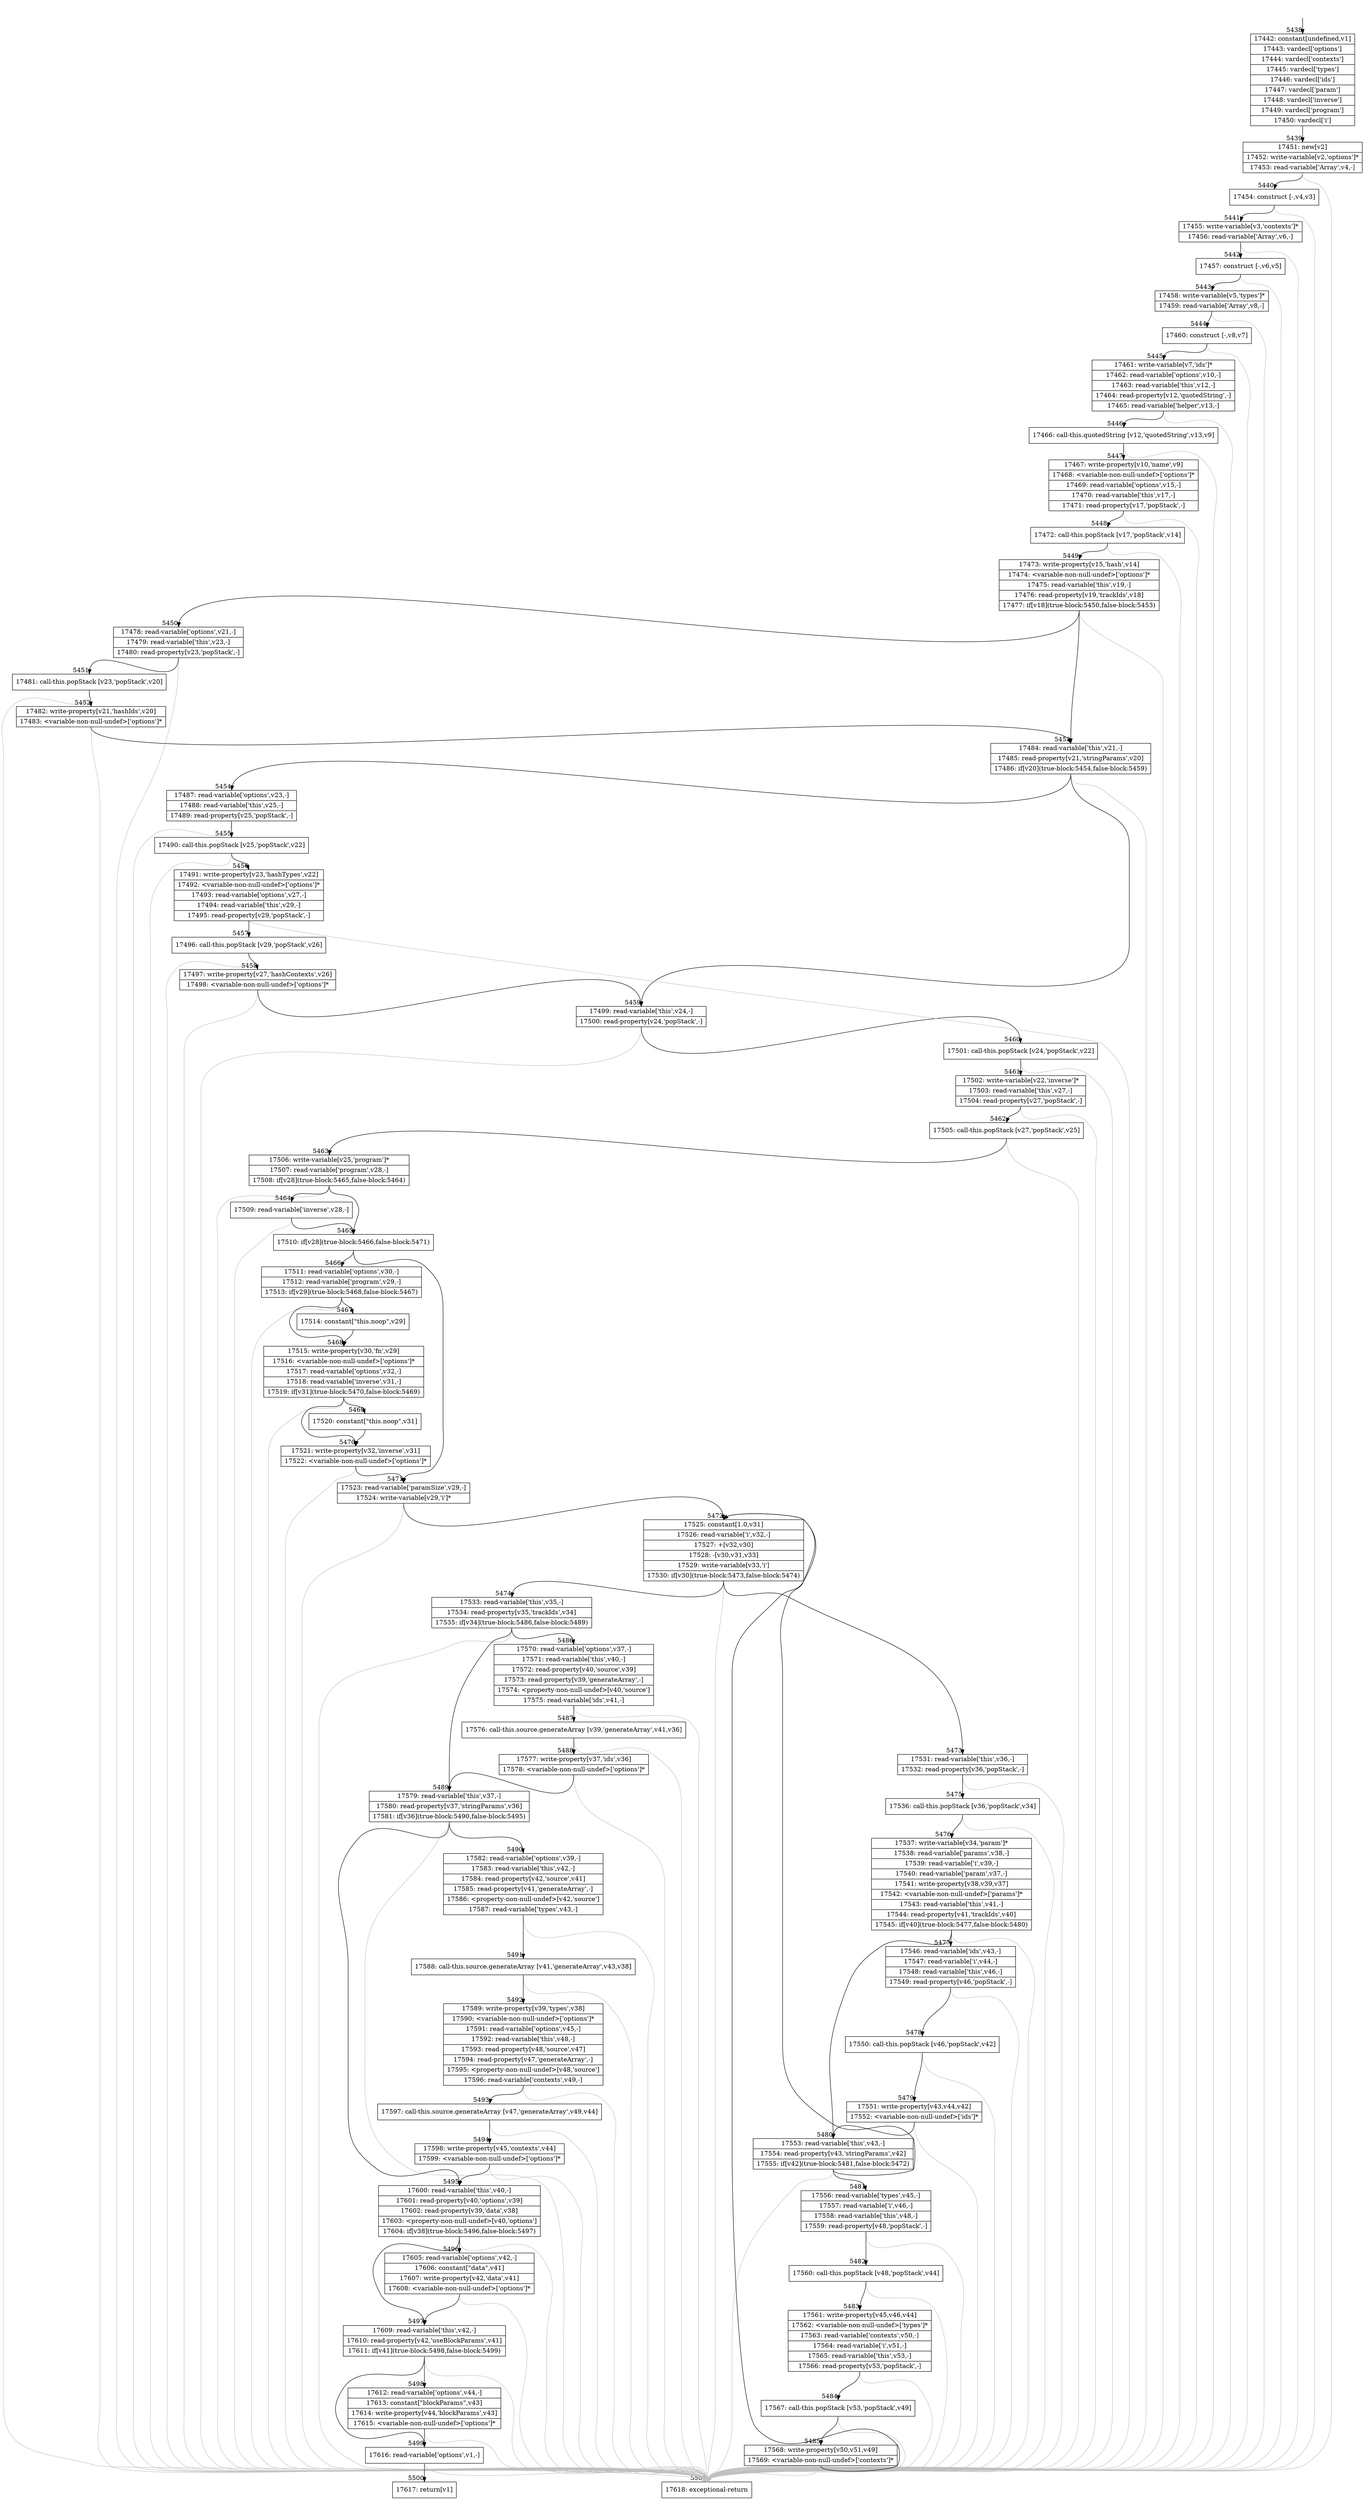 digraph {
rankdir="TD"
BB_entry262[shape=none,label=""];
BB_entry262 -> BB5438 [tailport=s, headport=n, headlabel="    5438"]
BB5438 [shape=record label="{17442: constant[undefined,v1]|17443: vardecl['options']|17444: vardecl['contexts']|17445: vardecl['types']|17446: vardecl['ids']|17447: vardecl['param']|17448: vardecl['inverse']|17449: vardecl['program']|17450: vardecl['i']}" ] 
BB5438 -> BB5439 [tailport=s, headport=n, headlabel="      5439"]
BB5439 [shape=record label="{17451: new[v2]|17452: write-variable[v2,'options']*|17453: read-variable['Array',v4,-]}" ] 
BB5439 -> BB5440 [tailport=s, headport=n, headlabel="      5440"]
BB5439 -> BB5501 [tailport=s, headport=n, color=gray, headlabel="      5501"]
BB5440 [shape=record label="{17454: construct [-,v4,v3]}" ] 
BB5440 -> BB5441 [tailport=s, headport=n, headlabel="      5441"]
BB5440 -> BB5501 [tailport=s, headport=n, color=gray]
BB5441 [shape=record label="{17455: write-variable[v3,'contexts']*|17456: read-variable['Array',v6,-]}" ] 
BB5441 -> BB5442 [tailport=s, headport=n, headlabel="      5442"]
BB5441 -> BB5501 [tailport=s, headport=n, color=gray]
BB5442 [shape=record label="{17457: construct [-,v6,v5]}" ] 
BB5442 -> BB5443 [tailport=s, headport=n, headlabel="      5443"]
BB5442 -> BB5501 [tailport=s, headport=n, color=gray]
BB5443 [shape=record label="{17458: write-variable[v5,'types']*|17459: read-variable['Array',v8,-]}" ] 
BB5443 -> BB5444 [tailport=s, headport=n, headlabel="      5444"]
BB5443 -> BB5501 [tailport=s, headport=n, color=gray]
BB5444 [shape=record label="{17460: construct [-,v8,v7]}" ] 
BB5444 -> BB5445 [tailport=s, headport=n, headlabel="      5445"]
BB5444 -> BB5501 [tailport=s, headport=n, color=gray]
BB5445 [shape=record label="{17461: write-variable[v7,'ids']*|17462: read-variable['options',v10,-]|17463: read-variable['this',v12,-]|17464: read-property[v12,'quotedString',-]|17465: read-variable['helper',v13,-]}" ] 
BB5445 -> BB5446 [tailport=s, headport=n, headlabel="      5446"]
BB5445 -> BB5501 [tailport=s, headport=n, color=gray]
BB5446 [shape=record label="{17466: call-this.quotedString [v12,'quotedString',v13,v9]}" ] 
BB5446 -> BB5447 [tailport=s, headport=n, headlabel="      5447"]
BB5446 -> BB5501 [tailport=s, headport=n, color=gray]
BB5447 [shape=record label="{17467: write-property[v10,'name',v9]|17468: \<variable-non-null-undef\>['options']*|17469: read-variable['options',v15,-]|17470: read-variable['this',v17,-]|17471: read-property[v17,'popStack',-]}" ] 
BB5447 -> BB5448 [tailport=s, headport=n, headlabel="      5448"]
BB5447 -> BB5501 [tailport=s, headport=n, color=gray]
BB5448 [shape=record label="{17472: call-this.popStack [v17,'popStack',v14]}" ] 
BB5448 -> BB5449 [tailport=s, headport=n, headlabel="      5449"]
BB5448 -> BB5501 [tailport=s, headport=n, color=gray]
BB5449 [shape=record label="{17473: write-property[v15,'hash',v14]|17474: \<variable-non-null-undef\>['options']*|17475: read-variable['this',v19,-]|17476: read-property[v19,'trackIds',v18]|17477: if[v18](true-block:5450,false-block:5453)}" ] 
BB5449 -> BB5450 [tailport=s, headport=n, headlabel="      5450"]
BB5449 -> BB5453 [tailport=s, headport=n, headlabel="      5453"]
BB5449 -> BB5501 [tailport=s, headport=n, color=gray]
BB5450 [shape=record label="{17478: read-variable['options',v21,-]|17479: read-variable['this',v23,-]|17480: read-property[v23,'popStack',-]}" ] 
BB5450 -> BB5451 [tailport=s, headport=n, headlabel="      5451"]
BB5450 -> BB5501 [tailport=s, headport=n, color=gray]
BB5451 [shape=record label="{17481: call-this.popStack [v23,'popStack',v20]}" ] 
BB5451 -> BB5452 [tailport=s, headport=n, headlabel="      5452"]
BB5451 -> BB5501 [tailport=s, headport=n, color=gray]
BB5452 [shape=record label="{17482: write-property[v21,'hashIds',v20]|17483: \<variable-non-null-undef\>['options']*}" ] 
BB5452 -> BB5453 [tailport=s, headport=n]
BB5452 -> BB5501 [tailport=s, headport=n, color=gray]
BB5453 [shape=record label="{17484: read-variable['this',v21,-]|17485: read-property[v21,'stringParams',v20]|17486: if[v20](true-block:5454,false-block:5459)}" ] 
BB5453 -> BB5454 [tailport=s, headport=n, headlabel="      5454"]
BB5453 -> BB5459 [tailport=s, headport=n, headlabel="      5459"]
BB5453 -> BB5501 [tailport=s, headport=n, color=gray]
BB5454 [shape=record label="{17487: read-variable['options',v23,-]|17488: read-variable['this',v25,-]|17489: read-property[v25,'popStack',-]}" ] 
BB5454 -> BB5455 [tailport=s, headport=n, headlabel="      5455"]
BB5454 -> BB5501 [tailport=s, headport=n, color=gray]
BB5455 [shape=record label="{17490: call-this.popStack [v25,'popStack',v22]}" ] 
BB5455 -> BB5456 [tailport=s, headport=n, headlabel="      5456"]
BB5455 -> BB5501 [tailport=s, headport=n, color=gray]
BB5456 [shape=record label="{17491: write-property[v23,'hashTypes',v22]|17492: \<variable-non-null-undef\>['options']*|17493: read-variable['options',v27,-]|17494: read-variable['this',v29,-]|17495: read-property[v29,'popStack',-]}" ] 
BB5456 -> BB5457 [tailport=s, headport=n, headlabel="      5457"]
BB5456 -> BB5501 [tailport=s, headport=n, color=gray]
BB5457 [shape=record label="{17496: call-this.popStack [v29,'popStack',v26]}" ] 
BB5457 -> BB5458 [tailport=s, headport=n, headlabel="      5458"]
BB5457 -> BB5501 [tailport=s, headport=n, color=gray]
BB5458 [shape=record label="{17497: write-property[v27,'hashContexts',v26]|17498: \<variable-non-null-undef\>['options']*}" ] 
BB5458 -> BB5459 [tailport=s, headport=n]
BB5458 -> BB5501 [tailport=s, headport=n, color=gray]
BB5459 [shape=record label="{17499: read-variable['this',v24,-]|17500: read-property[v24,'popStack',-]}" ] 
BB5459 -> BB5460 [tailport=s, headport=n, headlabel="      5460"]
BB5459 -> BB5501 [tailport=s, headport=n, color=gray]
BB5460 [shape=record label="{17501: call-this.popStack [v24,'popStack',v22]}" ] 
BB5460 -> BB5461 [tailport=s, headport=n, headlabel="      5461"]
BB5460 -> BB5501 [tailport=s, headport=n, color=gray]
BB5461 [shape=record label="{17502: write-variable[v22,'inverse']*|17503: read-variable['this',v27,-]|17504: read-property[v27,'popStack',-]}" ] 
BB5461 -> BB5462 [tailport=s, headport=n, headlabel="      5462"]
BB5461 -> BB5501 [tailport=s, headport=n, color=gray]
BB5462 [shape=record label="{17505: call-this.popStack [v27,'popStack',v25]}" ] 
BB5462 -> BB5463 [tailport=s, headport=n, headlabel="      5463"]
BB5462 -> BB5501 [tailport=s, headport=n, color=gray]
BB5463 [shape=record label="{17506: write-variable[v25,'program']*|17507: read-variable['program',v28,-]|17508: if[v28](true-block:5465,false-block:5464)}" ] 
BB5463 -> BB5465 [tailport=s, headport=n, headlabel="      5465"]
BB5463 -> BB5464 [tailport=s, headport=n, headlabel="      5464"]
BB5463 -> BB5501 [tailport=s, headport=n, color=gray]
BB5464 [shape=record label="{17509: read-variable['inverse',v28,-]}" ] 
BB5464 -> BB5465 [tailport=s, headport=n]
BB5464 -> BB5501 [tailport=s, headport=n, color=gray]
BB5465 [shape=record label="{17510: if[v28](true-block:5466,false-block:5471)}" ] 
BB5465 -> BB5466 [tailport=s, headport=n, headlabel="      5466"]
BB5465 -> BB5471 [tailport=s, headport=n, headlabel="      5471"]
BB5466 [shape=record label="{17511: read-variable['options',v30,-]|17512: read-variable['program',v29,-]|17513: if[v29](true-block:5468,false-block:5467)}" ] 
BB5466 -> BB5468 [tailport=s, headport=n, headlabel="      5468"]
BB5466 -> BB5467 [tailport=s, headport=n, headlabel="      5467"]
BB5466 -> BB5501 [tailport=s, headport=n, color=gray]
BB5467 [shape=record label="{17514: constant[\"this.noop\",v29]}" ] 
BB5467 -> BB5468 [tailport=s, headport=n]
BB5468 [shape=record label="{17515: write-property[v30,'fn',v29]|17516: \<variable-non-null-undef\>['options']*|17517: read-variable['options',v32,-]|17518: read-variable['inverse',v31,-]|17519: if[v31](true-block:5470,false-block:5469)}" ] 
BB5468 -> BB5470 [tailport=s, headport=n, headlabel="      5470"]
BB5468 -> BB5469 [tailport=s, headport=n, headlabel="      5469"]
BB5468 -> BB5501 [tailport=s, headport=n, color=gray]
BB5469 [shape=record label="{17520: constant[\"this.noop\",v31]}" ] 
BB5469 -> BB5470 [tailport=s, headport=n]
BB5470 [shape=record label="{17521: write-property[v32,'inverse',v31]|17522: \<variable-non-null-undef\>['options']*}" ] 
BB5470 -> BB5471 [tailport=s, headport=n]
BB5470 -> BB5501 [tailport=s, headport=n, color=gray]
BB5471 [shape=record label="{17523: read-variable['paramSize',v29,-]|17524: write-variable[v29,'i']*}" ] 
BB5471 -> BB5472 [tailport=s, headport=n, headlabel="      5472"]
BB5471 -> BB5501 [tailport=s, headport=n, color=gray]
BB5472 [shape=record label="{17525: constant[1.0,v31]|17526: read-variable['i',v32,-]|17527: +[v32,v30]|17528: -[v30,v31,v33]|17529: write-variable[v33,'i']|17530: if[v30](true-block:5473,false-block:5474)}" ] 
BB5472 -> BB5473 [tailport=s, headport=n, headlabel="      5473"]
BB5472 -> BB5474 [tailport=s, headport=n, headlabel="      5474"]
BB5472 -> BB5501 [tailport=s, headport=n, color=gray]
BB5473 [shape=record label="{17531: read-variable['this',v36,-]|17532: read-property[v36,'popStack',-]}" ] 
BB5473 -> BB5475 [tailport=s, headport=n, headlabel="      5475"]
BB5473 -> BB5501 [tailport=s, headport=n, color=gray]
BB5474 [shape=record label="{17533: read-variable['this',v35,-]|17534: read-property[v35,'trackIds',v34]|17535: if[v34](true-block:5486,false-block:5489)}" ] 
BB5474 -> BB5486 [tailport=s, headport=n, headlabel="      5486"]
BB5474 -> BB5489 [tailport=s, headport=n, headlabel="      5489"]
BB5474 -> BB5501 [tailport=s, headport=n, color=gray]
BB5475 [shape=record label="{17536: call-this.popStack [v36,'popStack',v34]}" ] 
BB5475 -> BB5476 [tailport=s, headport=n, headlabel="      5476"]
BB5475 -> BB5501 [tailport=s, headport=n, color=gray]
BB5476 [shape=record label="{17537: write-variable[v34,'param']*|17538: read-variable['params',v38,-]|17539: read-variable['i',v39,-]|17540: read-variable['param',v37,-]|17541: write-property[v38,v39,v37]|17542: \<variable-non-null-undef\>['params']*|17543: read-variable['this',v41,-]|17544: read-property[v41,'trackIds',v40]|17545: if[v40](true-block:5477,false-block:5480)}" ] 
BB5476 -> BB5477 [tailport=s, headport=n, headlabel="      5477"]
BB5476 -> BB5480 [tailport=s, headport=n, headlabel="      5480"]
BB5476 -> BB5501 [tailport=s, headport=n, color=gray]
BB5477 [shape=record label="{17546: read-variable['ids',v43,-]|17547: read-variable['i',v44,-]|17548: read-variable['this',v46,-]|17549: read-property[v46,'popStack',-]}" ] 
BB5477 -> BB5478 [tailport=s, headport=n, headlabel="      5478"]
BB5477 -> BB5501 [tailport=s, headport=n, color=gray]
BB5478 [shape=record label="{17550: call-this.popStack [v46,'popStack',v42]}" ] 
BB5478 -> BB5479 [tailport=s, headport=n, headlabel="      5479"]
BB5478 -> BB5501 [tailport=s, headport=n, color=gray]
BB5479 [shape=record label="{17551: write-property[v43,v44,v42]|17552: \<variable-non-null-undef\>['ids']*}" ] 
BB5479 -> BB5480 [tailport=s, headport=n]
BB5479 -> BB5501 [tailport=s, headport=n, color=gray]
BB5480 [shape=record label="{17553: read-variable['this',v43,-]|17554: read-property[v43,'stringParams',v42]|17555: if[v42](true-block:5481,false-block:5472)}" ] 
BB5480 -> BB5481 [tailport=s, headport=n, headlabel="      5481"]
BB5480 -> BB5472 [tailport=s, headport=n]
BB5480 -> BB5501 [tailport=s, headport=n, color=gray]
BB5481 [shape=record label="{17556: read-variable['types',v45,-]|17557: read-variable['i',v46,-]|17558: read-variable['this',v48,-]|17559: read-property[v48,'popStack',-]}" ] 
BB5481 -> BB5482 [tailport=s, headport=n, headlabel="      5482"]
BB5481 -> BB5501 [tailport=s, headport=n, color=gray]
BB5482 [shape=record label="{17560: call-this.popStack [v48,'popStack',v44]}" ] 
BB5482 -> BB5483 [tailport=s, headport=n, headlabel="      5483"]
BB5482 -> BB5501 [tailport=s, headport=n, color=gray]
BB5483 [shape=record label="{17561: write-property[v45,v46,v44]|17562: \<variable-non-null-undef\>['types']*|17563: read-variable['contexts',v50,-]|17564: read-variable['i',v51,-]|17565: read-variable['this',v53,-]|17566: read-property[v53,'popStack',-]}" ] 
BB5483 -> BB5484 [tailport=s, headport=n, headlabel="      5484"]
BB5483 -> BB5501 [tailport=s, headport=n, color=gray]
BB5484 [shape=record label="{17567: call-this.popStack [v53,'popStack',v49]}" ] 
BB5484 -> BB5485 [tailport=s, headport=n, headlabel="      5485"]
BB5484 -> BB5501 [tailport=s, headport=n, color=gray]
BB5485 [shape=record label="{17568: write-property[v50,v51,v49]|17569: \<variable-non-null-undef\>['contexts']*}" ] 
BB5485 -> BB5472 [tailport=s, headport=n]
BB5485 -> BB5501 [tailport=s, headport=n, color=gray]
BB5486 [shape=record label="{17570: read-variable['options',v37,-]|17571: read-variable['this',v40,-]|17572: read-property[v40,'source',v39]|17573: read-property[v39,'generateArray',-]|17574: \<property-non-null-undef\>[v40,'source']|17575: read-variable['ids',v41,-]}" ] 
BB5486 -> BB5487 [tailport=s, headport=n, headlabel="      5487"]
BB5486 -> BB5501 [tailport=s, headport=n, color=gray]
BB5487 [shape=record label="{17576: call-this.source.generateArray [v39,'generateArray',v41,v36]}" ] 
BB5487 -> BB5488 [tailport=s, headport=n, headlabel="      5488"]
BB5487 -> BB5501 [tailport=s, headport=n, color=gray]
BB5488 [shape=record label="{17577: write-property[v37,'ids',v36]|17578: \<variable-non-null-undef\>['options']*}" ] 
BB5488 -> BB5489 [tailport=s, headport=n]
BB5488 -> BB5501 [tailport=s, headport=n, color=gray]
BB5489 [shape=record label="{17579: read-variable['this',v37,-]|17580: read-property[v37,'stringParams',v36]|17581: if[v36](true-block:5490,false-block:5495)}" ] 
BB5489 -> BB5490 [tailport=s, headport=n, headlabel="      5490"]
BB5489 -> BB5495 [tailport=s, headport=n, headlabel="      5495"]
BB5489 -> BB5501 [tailport=s, headport=n, color=gray]
BB5490 [shape=record label="{17582: read-variable['options',v39,-]|17583: read-variable['this',v42,-]|17584: read-property[v42,'source',v41]|17585: read-property[v41,'generateArray',-]|17586: \<property-non-null-undef\>[v42,'source']|17587: read-variable['types',v43,-]}" ] 
BB5490 -> BB5491 [tailport=s, headport=n, headlabel="      5491"]
BB5490 -> BB5501 [tailport=s, headport=n, color=gray]
BB5491 [shape=record label="{17588: call-this.source.generateArray [v41,'generateArray',v43,v38]}" ] 
BB5491 -> BB5492 [tailport=s, headport=n, headlabel="      5492"]
BB5491 -> BB5501 [tailport=s, headport=n, color=gray]
BB5492 [shape=record label="{17589: write-property[v39,'types',v38]|17590: \<variable-non-null-undef\>['options']*|17591: read-variable['options',v45,-]|17592: read-variable['this',v48,-]|17593: read-property[v48,'source',v47]|17594: read-property[v47,'generateArray',-]|17595: \<property-non-null-undef\>[v48,'source']|17596: read-variable['contexts',v49,-]}" ] 
BB5492 -> BB5493 [tailport=s, headport=n, headlabel="      5493"]
BB5492 -> BB5501 [tailport=s, headport=n, color=gray]
BB5493 [shape=record label="{17597: call-this.source.generateArray [v47,'generateArray',v49,v44]}" ] 
BB5493 -> BB5494 [tailport=s, headport=n, headlabel="      5494"]
BB5493 -> BB5501 [tailport=s, headport=n, color=gray]
BB5494 [shape=record label="{17598: write-property[v45,'contexts',v44]|17599: \<variable-non-null-undef\>['options']*}" ] 
BB5494 -> BB5495 [tailport=s, headport=n]
BB5494 -> BB5501 [tailport=s, headport=n, color=gray]
BB5495 [shape=record label="{17600: read-variable['this',v40,-]|17601: read-property[v40,'options',v39]|17602: read-property[v39,'data',v38]|17603: \<property-non-null-undef\>[v40,'options']|17604: if[v38](true-block:5496,false-block:5497)}" ] 
BB5495 -> BB5496 [tailport=s, headport=n, headlabel="      5496"]
BB5495 -> BB5497 [tailport=s, headport=n, headlabel="      5497"]
BB5495 -> BB5501 [tailport=s, headport=n, color=gray]
BB5496 [shape=record label="{17605: read-variable['options',v42,-]|17606: constant[\"data\",v41]|17607: write-property[v42,'data',v41]|17608: \<variable-non-null-undef\>['options']*}" ] 
BB5496 -> BB5497 [tailport=s, headport=n]
BB5496 -> BB5501 [tailport=s, headport=n, color=gray]
BB5497 [shape=record label="{17609: read-variable['this',v42,-]|17610: read-property[v42,'useBlockParams',v41]|17611: if[v41](true-block:5498,false-block:5499)}" ] 
BB5497 -> BB5498 [tailport=s, headport=n, headlabel="      5498"]
BB5497 -> BB5499 [tailport=s, headport=n, headlabel="      5499"]
BB5497 -> BB5501 [tailport=s, headport=n, color=gray]
BB5498 [shape=record label="{17612: read-variable['options',v44,-]|17613: constant[\"blockParams\",v43]|17614: write-property[v44,'blockParams',v43]|17615: \<variable-non-null-undef\>['options']*}" ] 
BB5498 -> BB5499 [tailport=s, headport=n]
BB5498 -> BB5501 [tailport=s, headport=n, color=gray]
BB5499 [shape=record label="{17616: read-variable['options',v1,-]}" ] 
BB5499 -> BB5500 [tailport=s, headport=n, headlabel="      5500"]
BB5499 -> BB5501 [tailport=s, headport=n, color=gray]
BB5500 [shape=record label="{17617: return[v1]}" ] 
BB5501 [shape=record label="{17618: exceptional-return}" ] 
//#$~ 3618
}
